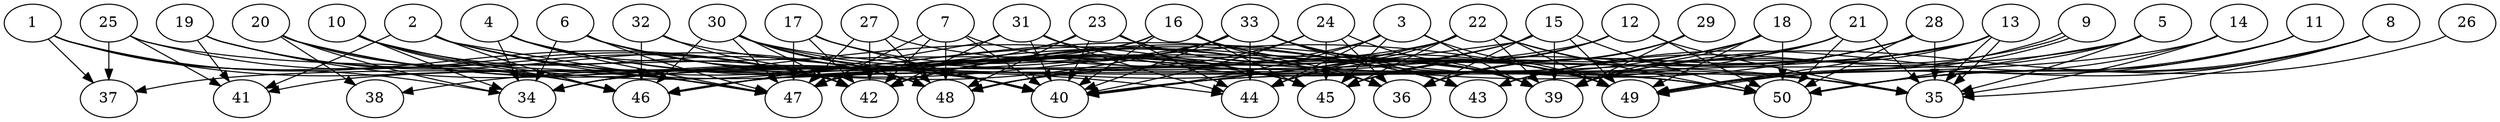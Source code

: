// DAG automatically generated by daggen at Thu Oct  3 14:07:58 2019
// ./daggen --dot -n 50 --ccr 0.4 --fat 0.9 --regular 0.7 --density 0.5 --mindata 5242880 --maxdata 52428800 
digraph G {
  1 [size="47139840", alpha="0.13", expect_size="18855936"] 
  1 -> 34 [size ="18855936"]
  1 -> 37 [size ="18855936"]
  1 -> 42 [size ="18855936"]
  1 -> 46 [size ="18855936"]
  1 -> 47 [size ="18855936"]
  2 [size="46515200", alpha="0.11", expect_size="18606080"] 
  2 -> 36 [size ="18606080"]
  2 -> 40 [size ="18606080"]
  2 -> 41 [size ="18606080"]
  2 -> 44 [size ="18606080"]
  2 -> 46 [size ="18606080"]
  2 -> 47 [size ="18606080"]
  3 [size="62000640", alpha="0.13", expect_size="24800256"] 
  3 -> 39 [size ="24800256"]
  3 -> 40 [size ="24800256"]
  3 -> 42 [size ="24800256"]
  3 -> 44 [size ="24800256"]
  3 -> 45 [size ="24800256"]
  3 -> 49 [size ="24800256"]
  4 [size="114449920", alpha="0.17", expect_size="45779968"] 
  4 -> 34 [size ="45779968"]
  4 -> 36 [size ="45779968"]
  4 -> 42 [size ="45779968"]
  4 -> 43 [size ="45779968"]
  4 -> 47 [size ="45779968"]
  5 [size="32637440", alpha="0.03", expect_size="13054976"] 
  5 -> 35 [size ="13054976"]
  5 -> 43 [size ="13054976"]
  5 -> 47 [size ="13054976"]
  5 -> 50 [size ="13054976"]
  6 [size="110312960", alpha="0.14", expect_size="44125184"] 
  6 -> 34 [size ="44125184"]
  6 -> 40 [size ="44125184"]
  6 -> 47 [size ="44125184"]
  6 -> 49 [size ="44125184"]
  7 [size="119631360", alpha="0.00", expect_size="47852544"] 
  7 -> 40 [size ="47852544"]
  7 -> 42 [size ="47852544"]
  7 -> 47 [size ="47852544"]
  7 -> 48 [size ="47852544"]
  7 -> 49 [size ="47852544"]
  8 [size="70837760", alpha="0.20", expect_size="28335104"] 
  8 -> 35 [size ="28335104"]
  8 -> 39 [size ="28335104"]
  8 -> 49 [size ="28335104"]
  8 -> 50 [size ="28335104"]
  9 [size="55470080", alpha="0.15", expect_size="22188032"] 
  9 -> 39 [size ="22188032"]
  9 -> 49 [size ="22188032"]
  9 -> 49 [size ="22188032"]
  10 [size="118684160", alpha="0.06", expect_size="47473664"] 
  10 -> 34 [size ="47473664"]
  10 -> 43 [size ="47473664"]
  10 -> 46 [size ="47473664"]
  10 -> 47 [size ="47473664"]
  10 -> 48 [size ="47473664"]
  11 [size="16179200", alpha="0.02", expect_size="6471680"] 
  11 -> 43 [size ="6471680"]
  11 -> 49 [size ="6471680"]
  11 -> 50 [size ="6471680"]
  12 [size="92935680", alpha="0.13", expect_size="37174272"] 
  12 -> 34 [size ="37174272"]
  12 -> 35 [size ="37174272"]
  12 -> 44 [size ="37174272"]
  12 -> 45 [size ="37174272"]
  12 -> 50 [size ="37174272"]
  13 [size="39150080", alpha="0.17", expect_size="15660032"] 
  13 -> 35 [size ="15660032"]
  13 -> 35 [size ="15660032"]
  13 -> 39 [size ="15660032"]
  13 -> 40 [size ="15660032"]
  13 -> 47 [size ="15660032"]
  13 -> 49 [size ="15660032"]
  14 [size="114355200", alpha="0.20", expect_size="45742080"] 
  14 -> 35 [size ="45742080"]
  14 -> 40 [size ="45742080"]
  14 -> 49 [size ="45742080"]
  15 [size="94138880", alpha="0.08", expect_size="37655552"] 
  15 -> 36 [size ="37655552"]
  15 -> 39 [size ="37655552"]
  15 -> 40 [size ="37655552"]
  15 -> 42 [size ="37655552"]
  15 -> 48 [size ="37655552"]
  15 -> 49 [size ="37655552"]
  15 -> 50 [size ="37655552"]
  16 [size="112803840", alpha="0.16", expect_size="45121536"] 
  16 -> 36 [size ="45121536"]
  16 -> 39 [size ="45121536"]
  16 -> 40 [size ="45121536"]
  16 -> 41 [size ="45121536"]
  16 -> 45 [size ="45121536"]
  16 -> 47 [size ="45121536"]
  16 -> 49 [size ="45121536"]
  17 [size="79741440", alpha="0.12", expect_size="31896576"] 
  17 -> 40 [size ="31896576"]
  17 -> 42 [size ="31896576"]
  17 -> 45 [size ="31896576"]
  17 -> 47 [size ="31896576"]
  18 [size="81006080", alpha="0.12", expect_size="32402432"] 
  18 -> 39 [size ="32402432"]
  18 -> 42 [size ="32402432"]
  18 -> 45 [size ="32402432"]
  18 -> 49 [size ="32402432"]
  18 -> 50 [size ="32402432"]
  19 [size="78999040", alpha="0.16", expect_size="31599616"] 
  19 -> 40 [size ="31599616"]
  19 -> 41 [size ="31599616"]
  19 -> 42 [size ="31599616"]
  19 -> 48 [size ="31599616"]
  20 [size="52103680", alpha="0.03", expect_size="20841472"] 
  20 -> 34 [size ="20841472"]
  20 -> 38 [size ="20841472"]
  20 -> 40 [size ="20841472"]
  20 -> 45 [size ="20841472"]
  20 -> 46 [size ="20841472"]
  21 [size="88545280", alpha="0.16", expect_size="35418112"] 
  21 -> 35 [size ="35418112"]
  21 -> 43 [size ="35418112"]
  21 -> 46 [size ="35418112"]
  21 -> 48 [size ="35418112"]
  21 -> 50 [size ="35418112"]
  22 [size="98731520", alpha="0.15", expect_size="39492608"] 
  22 -> 34 [size ="39492608"]
  22 -> 35 [size ="39492608"]
  22 -> 39 [size ="39492608"]
  22 -> 42 [size ="39492608"]
  22 -> 44 [size ="39492608"]
  22 -> 45 [size ="39492608"]
  22 -> 46 [size ="39492608"]
  22 -> 49 [size ="39492608"]
  22 -> 50 [size ="39492608"]
  23 [size="57431040", alpha="0.02", expect_size="22972416"] 
  23 -> 34 [size ="22972416"]
  23 -> 39 [size ="22972416"]
  23 -> 40 [size ="22972416"]
  23 -> 44 [size ="22972416"]
  23 -> 48 [size ="22972416"]
  23 -> 49 [size ="22972416"]
  24 [size="39040000", alpha="0.06", expect_size="15616000"] 
  24 -> 36 [size ="15616000"]
  24 -> 39 [size ="15616000"]
  24 -> 40 [size ="15616000"]
  24 -> 45 [size ="15616000"]
  24 -> 48 [size ="15616000"]
  25 [size="38914560", alpha="0.13", expect_size="15565824"] 
  25 -> 37 [size ="15565824"]
  25 -> 41 [size ="15565824"]
  25 -> 42 [size ="15565824"]
  25 -> 45 [size ="15565824"]
  26 [size="85601280", alpha="0.17", expect_size="34240512"] 
  26 -> 50 [size ="34240512"]
  27 [size="64307200", alpha="0.19", expect_size="25722880"] 
  27 -> 42 [size ="25722880"]
  27 -> 47 [size ="25722880"]
  27 -> 48 [size ="25722880"]
  27 -> 50 [size ="25722880"]
  28 [size="16501760", alpha="0.11", expect_size="6600704"] 
  28 -> 35 [size ="6600704"]
  28 -> 36 [size ="6600704"]
  28 -> 42 [size ="6600704"]
  28 -> 45 [size ="6600704"]
  28 -> 50 [size ="6600704"]
  29 [size="89489920", alpha="0.10", expect_size="35795968"] 
  29 -> 36 [size ="35795968"]
  29 -> 39 [size ="35795968"]
  29 -> 45 [size ="35795968"]
  30 [size="64972800", alpha="0.07", expect_size="25989120"] 
  30 -> 40 [size ="25989120"]
  30 -> 42 [size ="25989120"]
  30 -> 45 [size ="25989120"]
  30 -> 46 [size ="25989120"]
  30 -> 47 [size ="25989120"]
  30 -> 48 [size ="25989120"]
  30 -> 50 [size ="25989120"]
  31 [size="83069440", alpha="0.04", expect_size="33227776"] 
  31 -> 40 [size ="33227776"]
  31 -> 42 [size ="33227776"]
  31 -> 44 [size ="33227776"]
  31 -> 46 [size ="33227776"]
  31 -> 50 [size ="33227776"]
  32 [size="59845120", alpha="0.15", expect_size="23938048"] 
  32 -> 35 [size ="23938048"]
  32 -> 42 [size ="23938048"]
  32 -> 46 [size ="23938048"]
  33 [size="28712960", alpha="0.10", expect_size="11485184"] 
  33 -> 35 [size ="11485184"]
  33 -> 37 [size ="11485184"]
  33 -> 38 [size ="11485184"]
  33 -> 39 [size ="11485184"]
  33 -> 40 [size ="11485184"]
  33 -> 43 [size ="11485184"]
  33 -> 44 [size ="11485184"]
  33 -> 47 [size ="11485184"]
  33 -> 49 [size ="11485184"]
  34 [size="38563840", alpha="0.03", expect_size="15425536"] 
  35 [size="72780800", alpha="0.09", expect_size="29112320"] 
  36 [size="32931840", alpha="0.12", expect_size="13172736"] 
  37 [size="16217600", alpha="0.07", expect_size="6487040"] 
  38 [size="129169920", alpha="0.13", expect_size="51667968"] 
  39 [size="75619840", alpha="0.10", expect_size="30247936"] 
  40 [size="15900160", alpha="0.13", expect_size="6360064"] 
  41 [size="55587840", alpha="0.10", expect_size="22235136"] 
  42 [size="79792640", alpha="0.01", expect_size="31917056"] 
  43 [size="50378240", alpha="0.20", expect_size="20151296"] 
  44 [size="111357440", alpha="0.02", expect_size="44542976"] 
  45 [size="128046080", alpha="0.10", expect_size="51218432"] 
  46 [size="63513600", alpha="0.09", expect_size="25405440"] 
  47 [size="17459200", alpha="0.18", expect_size="6983680"] 
  48 [size="56519680", alpha="0.07", expect_size="22607872"] 
  49 [size="130624000", alpha="0.08", expect_size="52249600"] 
  50 [size="69742080", alpha="0.19", expect_size="27896832"] 
}
